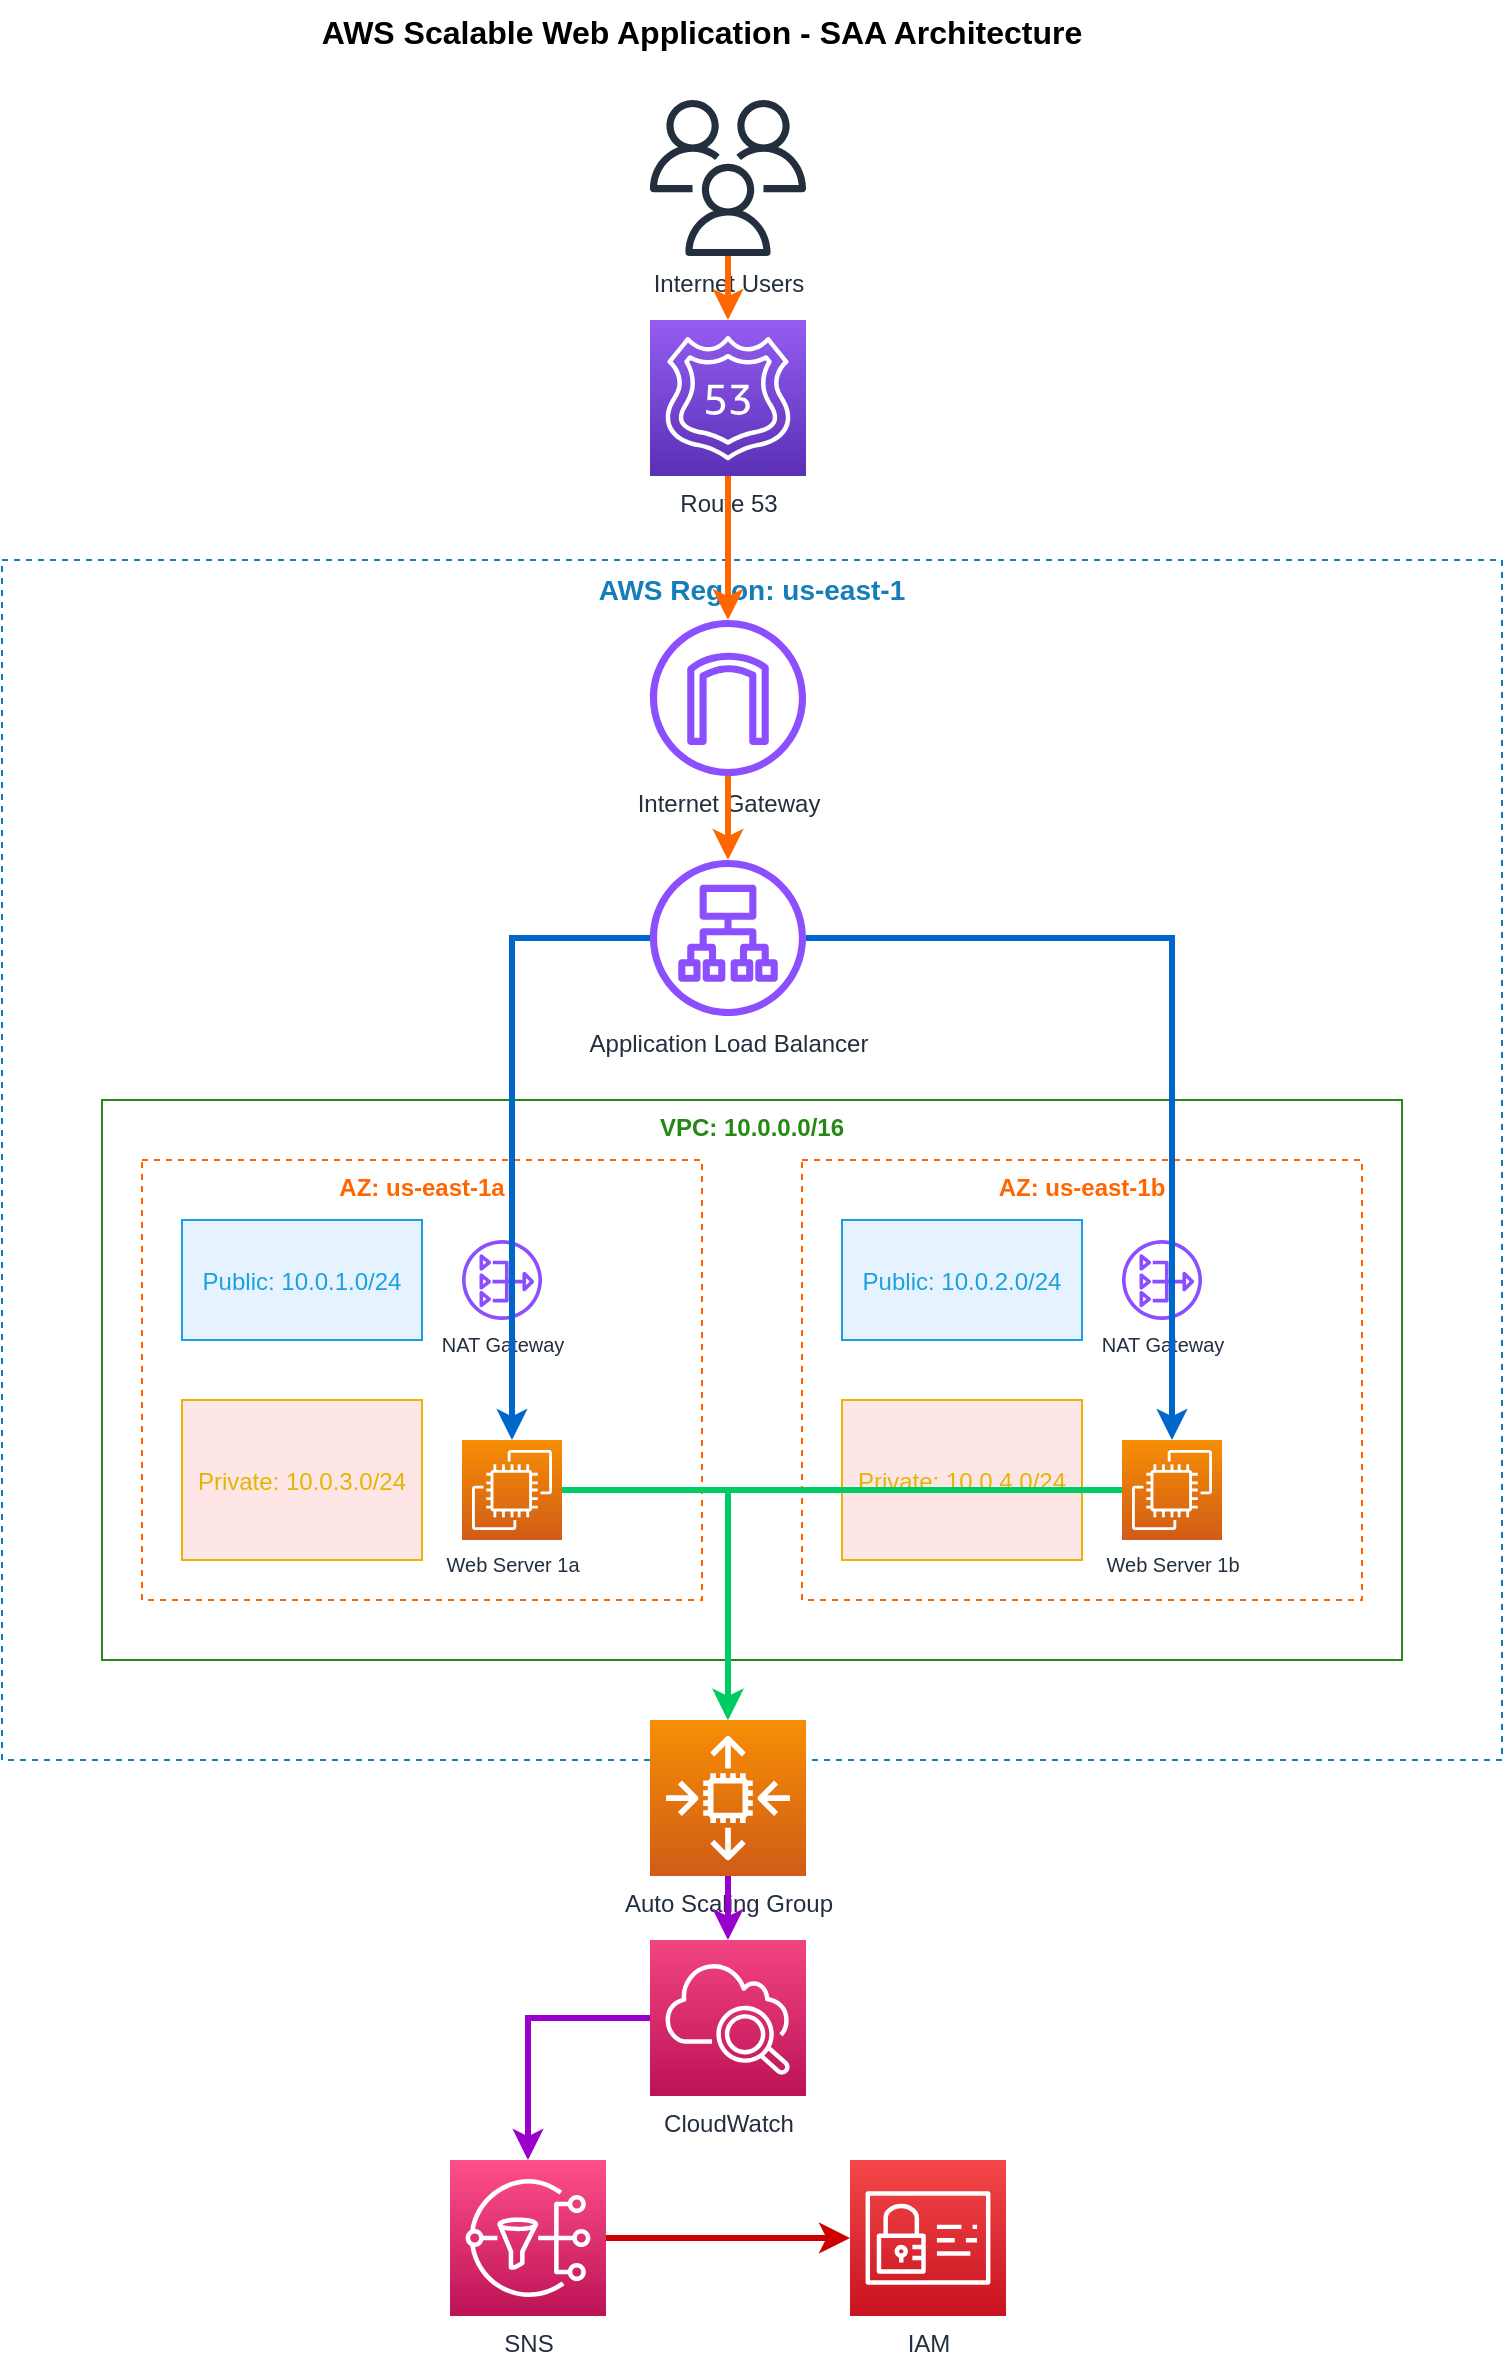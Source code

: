 <?xml version="1.0" encoding="UTF-8"?>
<mxfile version="22.1.0">
  <diagram name="AWS-Architecture" id="aws-simple">
    <mxGraphModel dx="1200" dy="800" grid="1" gridSize="10" guides="1" tooltips="1" connect="1" arrows="1" fold="1" page="1" pageScale="1" pageWidth="827" pageHeight="1169" math="0" shadow="0">
      <root>
        <mxCell id="0" />
        <mxCell id="1" parent="0" />
        
        <!-- Title -->
        <mxCell id="title" value="AWS Scalable Web Application - SAA Architecture" style="text;fontSize=16;fontStyle=1;align=center;" vertex="1" parent="1">
          <mxGeometry x="200" y="20" width="400" height="30" as="geometry" />
        </mxCell>
        
        <!-- Row 1: Users -->
        <mxCell id="users" value="Internet Users" style="sketch=0;outlineConnect=0;fontColor=#232F3E;gradientColor=none;fillColor=#232F3D;strokeColor=none;dashed=0;verticalLabelPosition=bottom;verticalAlign=top;align=center;html=1;fontSize=12;fontStyle=0;aspect=fixed;shape=mxgraph.aws4.users;" vertex="1" parent="1">
          <mxGeometry x="374" y="70" width="78" height="78" as="geometry" />
        </mxCell>
        
        <!-- Row 2: Route 53 -->
        <mxCell id="route53" value="Route 53" style="sketch=0;outlineConnect=0;fontColor=#232F3E;gradientColor=#945DF2;gradientDirection=north;fillColor=#5A30B5;strokeColor=#ffffff;dashed=0;verticalLabelPosition=bottom;verticalAlign=top;align=center;html=1;fontSize=12;fontStyle=0;aspect=fixed;shape=mxgraph.aws4.resourceIcon;resIcon=mxgraph.aws4.route_53;" vertex="1" parent="1">
          <mxGeometry x="374" y="180" width="78" height="78" as="geometry" />
        </mxCell>
        
        <!-- Row 3: AWS Region -->
        <mxCell id="region" value="AWS Region: us-east-1" style="fillColor=none;strokeColor=#147EBA;dashed=1;verticalAlign=top;fontStyle=1;fontColor=#147EBA;fontSize=14;" vertex="1" parent="1">
          <mxGeometry x="50" y="300" width="750" height="600" as="geometry" />
        </mxCell>
        
        <!-- Row 4: Internet Gateway -->
        <mxCell id="igw" value="Internet Gateway" style="sketch=0;outlineConnect=0;fontColor=#232F3E;gradientColor=none;fillColor=#8C4FFF;strokeColor=none;dashed=0;verticalLabelPosition=bottom;verticalAlign=top;align=center;html=1;fontSize=12;fontStyle=0;aspect=fixed;shape=mxgraph.aws4.internet_gateway;" vertex="1" parent="1">
          <mxGeometry x="374" y="330" width="78" height="78" as="geometry" />
        </mxCell>
        
        <!-- Row 5: ALB -->
        <mxCell id="alb" value="Application Load Balancer" style="sketch=0;outlineConnect=0;fontColor=#232F3E;gradientColor=none;fillColor=#8C4FFF;strokeColor=none;dashed=0;verticalLabelPosition=bottom;verticalAlign=top;align=center;html=1;fontSize=12;fontStyle=0;aspect=fixed;shape=mxgraph.aws4.application_load_balancer;" vertex="1" parent="1">
          <mxGeometry x="374" y="450" width="78" height="78" as="geometry" />
        </mxCell>
        
        <!-- Row 6: VPC -->
        <mxCell id="vpc" value="VPC: 10.0.0.0/16" style="fillColor=none;strokeColor=#248814;dashed=0;verticalAlign=top;fontStyle=1;fontColor=#248814;fontSize=12;" vertex="1" parent="1">
          <mxGeometry x="100" y="570" width="650" height="280" as="geometry" />
        </mxCell>
        
        <!-- Row 7: Availability Zones -->
        <mxCell id="az1a" value="AZ: us-east-1a" style="fillColor=none;strokeColor=#FF6600;dashed=1;verticalAlign=top;fontStyle=1;fontColor=#FF6600;" vertex="1" parent="1">
          <mxGeometry x="120" y="600" width="280" height="220" as="geometry" />
        </mxCell>
        
        <mxCell id="az1b" value="AZ: us-east-1b" style="fillColor=none;strokeColor=#FF6600;dashed=1;verticalAlign=top;fontStyle=1;fontColor=#FF6600;" vertex="1" parent="1">
          <mxGeometry x="450" y="600" width="280" height="220" as="geometry" />
        </mxCell>
        
        <!-- Row 8: Subnets -->
        <mxCell id="pubsub1a" value="Public: 10.0.1.0/24" style="fillColor=#E6F3FF;strokeColor=#1BA1E2;fontColor=#1BA1E2;" vertex="1" parent="1">
          <mxGeometry x="140" y="630" width="120" height="60" as="geometry" />
        </mxCell>
        
        <mxCell id="privsub1a" value="Private: 10.0.3.0/24" style="fillColor=#FFE6E6;strokeColor=#E3B505;fontColor=#E3B505;" vertex="1" parent="1">
          <mxGeometry x="140" y="720" width="120" height="80" as="geometry" />
        </mxCell>
        
        <mxCell id="pubsub1b" value="Public: 10.0.2.0/24" style="fillColor=#E6F3FF;strokeColor=#1BA1E2;fontColor=#1BA1E2;" vertex="1" parent="1">
          <mxGeometry x="470" y="630" width="120" height="60" as="geometry" />
        </mxCell>
        
        <mxCell id="privsub1b" value="Private: 10.0.4.0/24" style="fillColor=#FFE6E6;strokeColor=#E3B505;fontColor=#E3B505;" vertex="1" parent="1">
          <mxGeometry x="470" y="720" width="120" height="80" as="geometry" />
        </mxCell>
        
        <!-- Row 9: NAT Gateways -->
        <mxCell id="nat1a" value="NAT Gateway" style="sketch=0;outlineConnect=0;fontColor=#232F3E;gradientColor=none;fillColor=#8C4FFF;strokeColor=none;dashed=0;verticalLabelPosition=bottom;verticalAlign=top;align=center;html=1;fontSize=10;fontStyle=0;aspect=fixed;shape=mxgraph.aws4.nat_gateway;" vertex="1" parent="1">
          <mxGeometry x="280" y="640" width="40" height="40" as="geometry" />
        </mxCell>
        
        <mxCell id="nat1b" value="NAT Gateway" style="sketch=0;outlineConnect=0;fontColor=#232F3E;gradientColor=none;fillColor=#8C4FFF;strokeColor=none;dashed=0;verticalLabelPosition=bottom;verticalAlign=top;align=center;html=1;fontSize=10;fontStyle=0;aspect=fixed;shape=mxgraph.aws4.nat_gateway;" vertex="1" parent="1">
          <mxGeometry x="610" y="640" width="40" height="40" as="geometry" />
        </mxCell>
        
        <!-- Row 10: EC2 Instances -->
        <mxCell id="ec2_1a" value="Web Server 1a" style="sketch=0;outlineConnect=0;fontColor=#232F3E;gradientColor=#F78E04;gradientDirection=north;fillColor=#D05C17;strokeColor=#ffffff;dashed=0;verticalLabelPosition=bottom;verticalAlign=top;align=center;html=1;fontSize=10;fontStyle=0;aspect=fixed;shape=mxgraph.aws4.resourceIcon;resIcon=mxgraph.aws4.ec2;" vertex="1" parent="1">
          <mxGeometry x="280" y="740" width="50" height="50" as="geometry" />
        </mxCell>
        
        <mxCell id="ec2_1b" value="Web Server 1b" style="sketch=0;outlineConnect=0;fontColor=#232F3E;gradientColor=#F78E04;gradientDirection=north;fillColor=#D05C17;strokeColor=#ffffff;dashed=0;verticalLabelPosition=bottom;verticalAlign=top;align=center;html=1;fontSize=10;fontStyle=0;aspect=fixed;shape=mxgraph.aws4.resourceIcon;resIcon=mxgraph.aws4.ec2;" vertex="1" parent="1">
          <mxGeometry x="610" y="740" width="50" height="50" as="geometry" />
        </mxCell>
        
        <!-- Row 11: Auto Scaling -->
        <mxCell id="asg" value="Auto Scaling Group" style="sketch=0;outlineConnect=0;fontColor=#232F3E;gradientColor=#F78E04;gradientDirection=north;fillColor=#D05C17;strokeColor=#ffffff;dashed=0;verticalLabelPosition=bottom;verticalAlign=top;align=center;html=1;fontSize=12;fontStyle=0;aspect=fixed;shape=mxgraph.aws4.resourceIcon;resIcon=mxgraph.aws4.auto_scaling2;" vertex="1" parent="1">
          <mxGeometry x="374" y="880" width="78" height="78" as="geometry" />
        </mxCell>
        
        <!-- Row 12: CloudWatch -->
        <mxCell id="cloudwatch" value="CloudWatch" style="sketch=0;outlineConnect=0;fontColor=#232F3E;gradientColor=#F34482;gradientDirection=north;fillColor=#BC1356;strokeColor=#ffffff;dashed=0;verticalLabelPosition=bottom;verticalAlign=top;align=center;html=1;fontSize=12;fontStyle=0;aspect=fixed;shape=mxgraph.aws4.resourceIcon;resIcon=mxgraph.aws4.cloudwatch_2;" vertex="1" parent="1">
          <mxGeometry x="374" y="990" width="78" height="78" as="geometry" />
        </mxCell>
        
        <!-- Row 13: SNS -->
        <mxCell id="sns" value="SNS" style="sketch=0;outlineConnect=0;fontColor=#232F3E;gradientColor=#FF4F8B;gradientDirection=north;fillColor=#BC1356;strokeColor=#ffffff;dashed=0;verticalLabelPosition=bottom;verticalAlign=top;align=center;html=1;fontSize=12;fontStyle=0;aspect=fixed;shape=mxgraph.aws4.resourceIcon;resIcon=mxgraph.aws4.sns;" vertex="1" parent="1">
          <mxGeometry x="274" y="1100" width="78" height="78" as="geometry" />
        </mxCell>
        
        <!-- Row 14: IAM -->
        <mxCell id="iam" value="IAM" style="sketch=0;outlineConnect=0;fontColor=#232F3E;gradientColor=#F54749;gradientDirection=north;fillColor=#C7131F;strokeColor=#ffffff;dashed=0;verticalLabelPosition=bottom;verticalAlign=top;align=center;html=1;fontSize=12;fontStyle=0;aspect=fixed;shape=mxgraph.aws4.resourceIcon;resIcon=mxgraph.aws4.identity_and_access_management;" vertex="1" parent="1">
          <mxGeometry x="474" y="1100" width="78" height="78" as="geometry" />
        </mxCell>
        
        <!-- Connections -->
        <mxCell id="arrow1" style="edgeStyle=orthogonalEdgeStyle;rounded=0;orthogonalLoop=1;jettySize=auto;html=1;strokeWidth=3;strokeColor=#FF6600;" edge="1" parent="1" source="users" target="route53">
          <mxGeometry relative="1" as="geometry" />
        </mxCell>
        
        <mxCell id="arrow2" style="edgeStyle=orthogonalEdgeStyle;rounded=0;orthogonalLoop=1;jettySize=auto;html=1;strokeWidth=3;strokeColor=#FF6600;" edge="1" parent="1" source="route53" target="igw">
          <mxGeometry relative="1" as="geometry" />
        </mxCell>
        
        <mxCell id="arrow3" style="edgeStyle=orthogonalEdgeStyle;rounded=0;orthogonalLoop=1;jettySize=auto;html=1;strokeWidth=3;strokeColor=#FF6600;" edge="1" parent="1" source="igw" target="alb">
          <mxGeometry relative="1" as="geometry" />
        </mxCell>
        
        <mxCell id="arrow4" style="edgeStyle=orthogonalEdgeStyle;rounded=0;orthogonalLoop=1;jettySize=auto;html=1;strokeWidth=3;strokeColor=#0066CC;" edge="1" parent="1" source="alb" target="ec2_1a">
          <mxGeometry relative="1" as="geometry" />
        </mxCell>
        
        <mxCell id="arrow5" style="edgeStyle=orthogonalEdgeStyle;rounded=0;orthogonalLoop=1;jettySize=auto;html=1;strokeWidth=3;strokeColor=#0066CC;" edge="1" parent="1" source="alb" target="ec2_1b">
          <mxGeometry relative="1" as="geometry" />
        </mxCell>
        
        <mxCell id="arrow6" style="edgeStyle=orthogonalEdgeStyle;rounded=0;orthogonalLoop=1;jettySize=auto;html=1;strokeWidth=3;strokeColor=#00CC66;" edge="1" parent="1" source="ec2_1a" target="asg">
          <mxGeometry relative="1" as="geometry" />
        </mxCell>
        
        <mxCell id="arrow7" style="edgeStyle=orthogonalEdgeStyle;rounded=0;orthogonalLoop=1;jettySize=auto;html=1;strokeWidth=3;strokeColor=#00CC66;" edge="1" parent="1" source="ec2_1b" target="asg">
          <mxGeometry relative="1" as="geometry" />
        </mxCell>
        
        <mxCell id="arrow8" style="edgeStyle=orthogonalEdgeStyle;rounded=0;orthogonalLoop=1;jettySize=auto;html=1;strokeWidth=3;strokeColor=#9900CC;" edge="1" parent="1" source="asg" target="cloudwatch">
          <mxGeometry relative="1" as="geometry" />
        </mxCell>
        
        <mxCell id="arrow9" style="edgeStyle=orthogonalEdgeStyle;rounded=0;orthogonalLoop=1;jettySize=auto;html=1;strokeWidth=3;strokeColor=#9900CC;" edge="1" parent="1" source="cloudwatch" target="sns">
          <mxGeometry relative="1" as="geometry" />
        </mxCell>
        
        <mxCell id="arrow10" style="edgeStyle=orthogonalEdgeStyle;rounded=0;orthogonalLoop=1;jettySize=auto;html=1;strokeWidth=3;strokeColor=#CC0000;" edge="1" parent="1" source="sns" target="iam">
          <mxGeometry relative="1" as="geometry" />
        </mxCell>
        
      </root>
    </mxGraphModel>
  </diagram>
</mxfile>